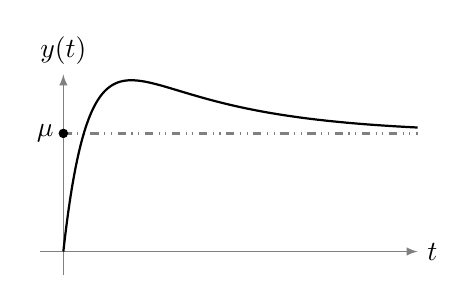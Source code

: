 ﻿\begin{tikzpicture} [scale=1.5]

% Assi
	\draw[-latex, gray] (-0.2, 0) -- (3, 0) node[right, black] {$t$};
	\draw[-latex, gray] (0, -0.2) -- (0, 1.5) node[above, black] {$y(t)$};

% Punti sul grafico
	\draw[dashdotdotted, color=gray, thick] (0, 1) -- (3, 1);
	\filldraw (0, 1) circle (1pt)
		node[left] (Yi) {$\mu$};

% Funzione
	\draw[scale=1, domain=0:3, samples=500, smooth, variable=\x, thick] plot ({\x},{1-2*exp(-5*\x)+exp(-\x)});
\end{tikzpicture}